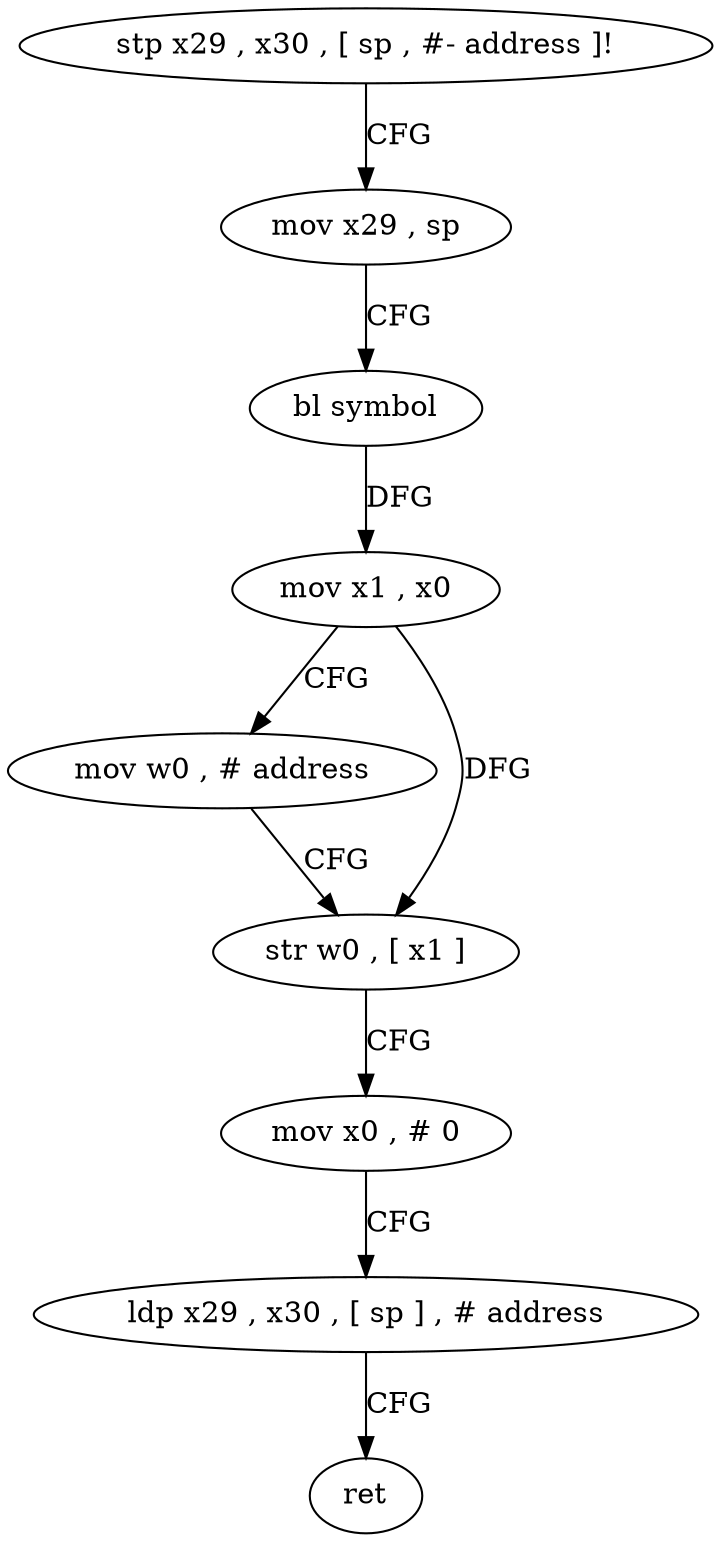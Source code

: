 digraph "func" {
"4526420" [label = "stp x29 , x30 , [ sp , #- address ]!" ]
"4526424" [label = "mov x29 , sp" ]
"4526428" [label = "bl symbol" ]
"4526432" [label = "mov x1 , x0" ]
"4526436" [label = "mov w0 , # address" ]
"4526440" [label = "str w0 , [ x1 ]" ]
"4526444" [label = "mov x0 , # 0" ]
"4526448" [label = "ldp x29 , x30 , [ sp ] , # address" ]
"4526452" [label = "ret" ]
"4526420" -> "4526424" [ label = "CFG" ]
"4526424" -> "4526428" [ label = "CFG" ]
"4526428" -> "4526432" [ label = "DFG" ]
"4526432" -> "4526436" [ label = "CFG" ]
"4526432" -> "4526440" [ label = "DFG" ]
"4526436" -> "4526440" [ label = "CFG" ]
"4526440" -> "4526444" [ label = "CFG" ]
"4526444" -> "4526448" [ label = "CFG" ]
"4526448" -> "4526452" [ label = "CFG" ]
}
